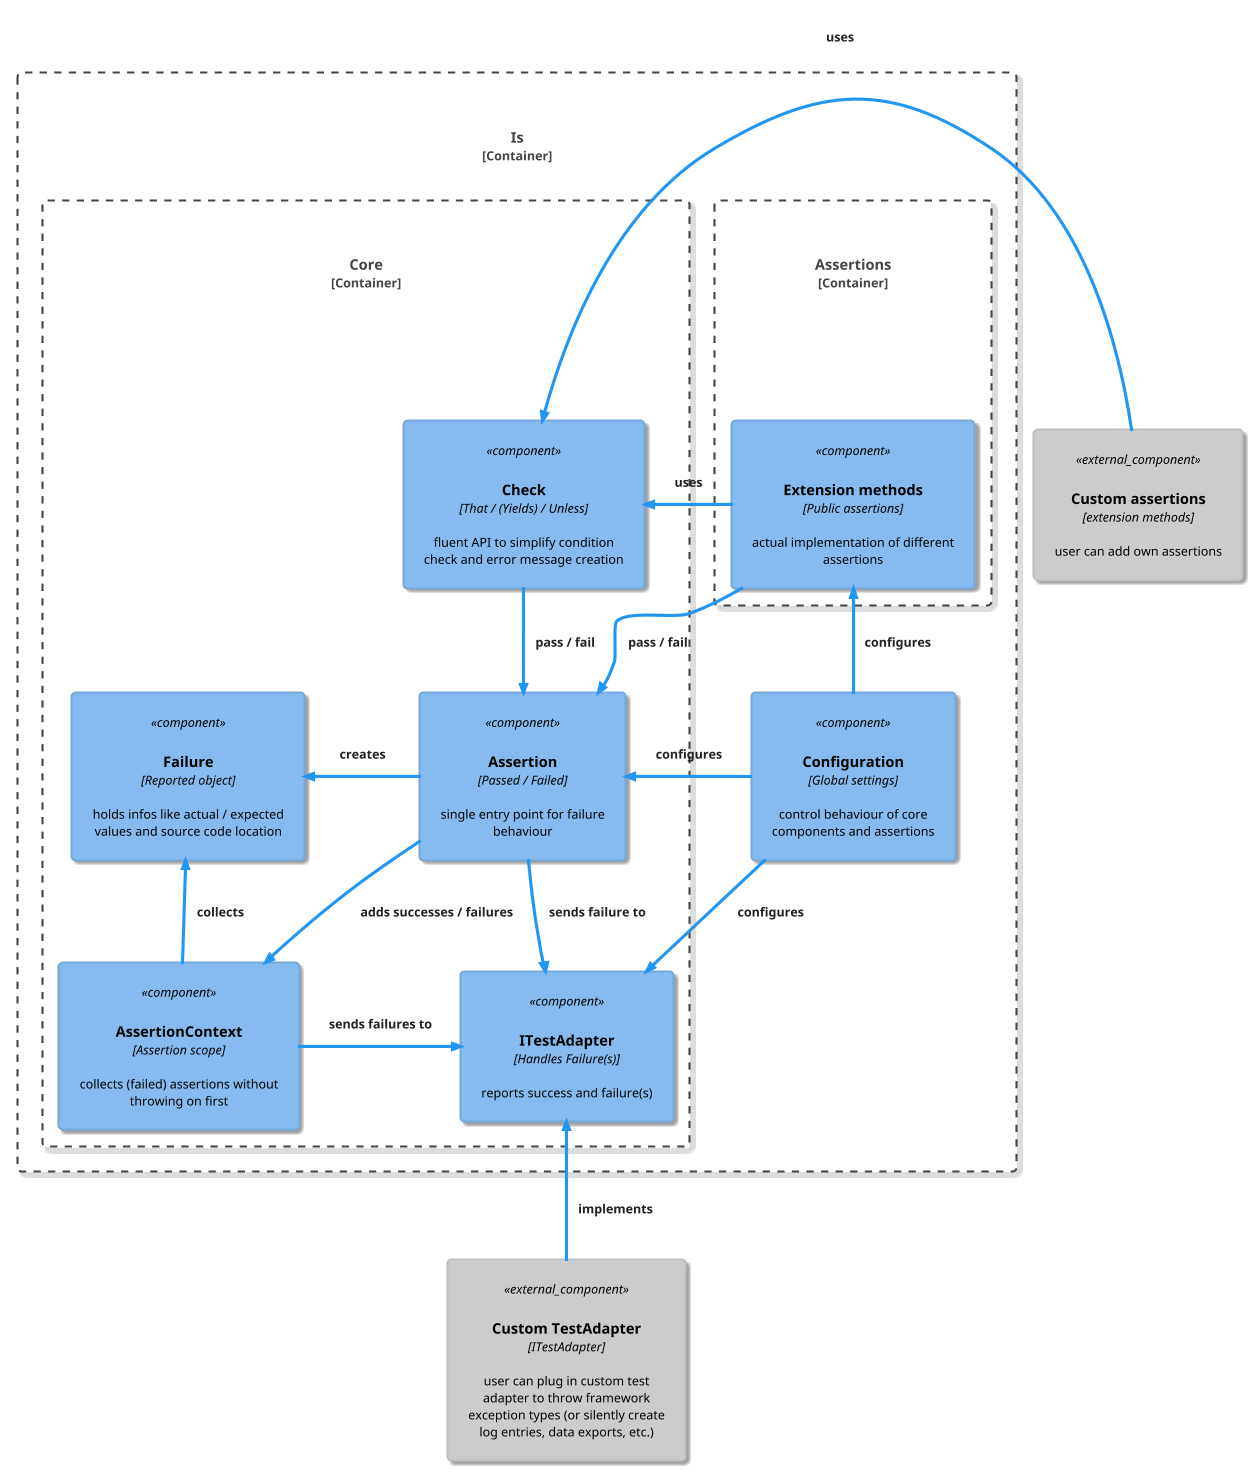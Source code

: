 @startuml "Architecture"

!include <C4/C4_Component>

!theme materia

Component_Ext(ca, "Custom assertions", "extension methods", "user can add own assertions")
Component_Ext(cta, "Custom TestAdapter", "ITestAdapter", "user can plug in custom test adapter to throw framework exception types (or silently create log entries, data exports, etc.)")

Container_Boundary(Is, "Is") {
    Component(conf, "Configuration", "Global settings", "control behaviour of core components and assertions")

    Container_Boundary(Assertions, "Assertions") {
        Component(ext, "Extension methods", "Public assertions", "actual implementation of different assertions")
        }

    Container_Boundary(Core, "Core") {
        Component(ass, "Assertion", "Passed / Failed", "single entry point for failure behaviour")
        Component(check, "Check", "That / (Yields) / Unless", "fluent API to simplify condition check and error message creation")
        Component(ctx, "AssertionContext", "Assertion scope", "collects (failed) assertions without throwing on first")
        Component(ita, "ITestAdapter", "Handles Failure(s)", "reports success and failure(s)")
        Component(fail, "Failure", "Reported object", "holds infos like actual / expected values and source code location")
        }
    }
}

Rel(ass, ita, "sends failure to")
Rel_R(ass, fail, "creates")
Rel_U(ctx, fail, "collects")
Rel_U(cta, ita, "implements")

Rel_U(ext, check, "uses")
Rel(ext, ass, "pass / fail")
Rel_L(ca, check, "uses")

Rel_L(ctx, ita, "sends failures to")

Rel(check, ass, "pass / fail")
Rel(ass, ctx, "adds successes / failures")

Rel_U(conf, ext, "configures")
Rel_R(conf, ass, "configures")
Rel(conf, ita, "configures")

@enduml